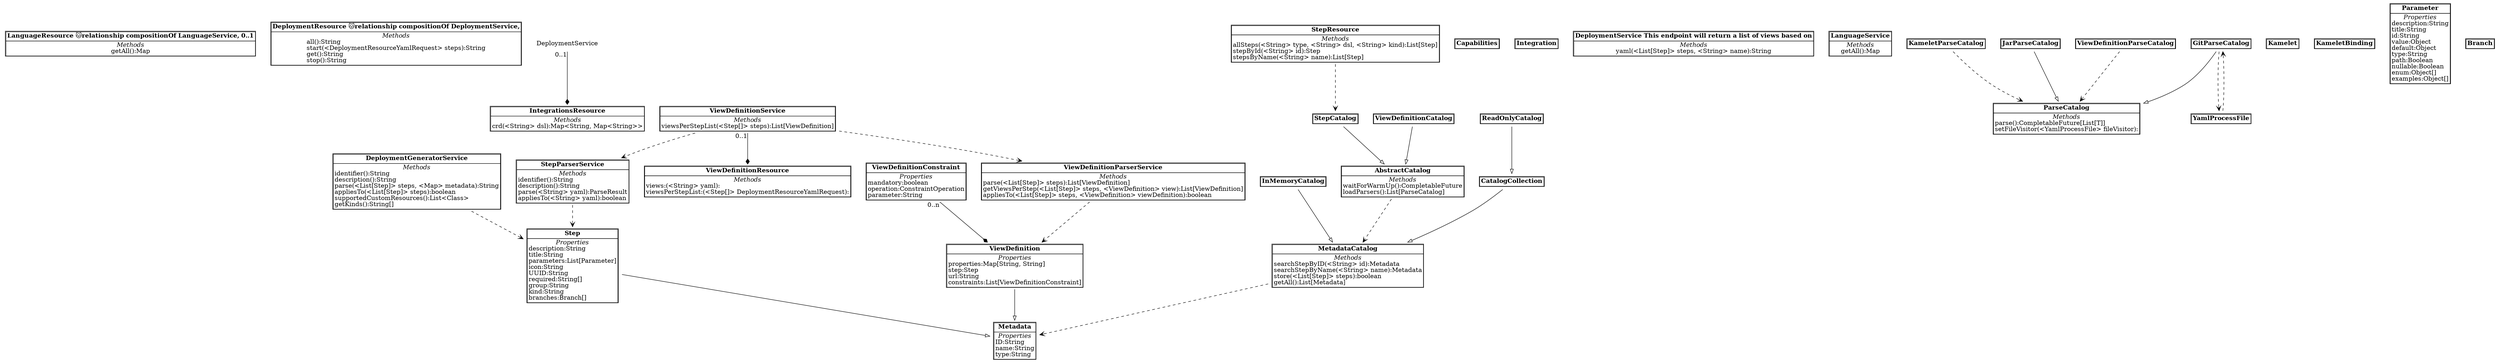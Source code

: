 digraph ClassDiagram {
	node [shape=plaintext]
	edge [arrowhead=empty];

"LanguageResource 🐱relationship compositionOf LanguageService, 0..1" [ label = <<TABLE CELLSPACING="0">
	<TR><TD><B>LanguageResource 🐱relationship compositionOf LanguageService, 0..1</B></TD></TR>
	<TR><TD><I>Methods</I><BR/>
getAll():Map
<BR align="left" />

</TD></TR>


</TABLE>>]


"DeploymentResource 🐱relationship compositionOf DeploymentService," [ label = <<TABLE CELLSPACING="0">
	<TR><TD><B>DeploymentResource 🐱relationship compositionOf DeploymentService,</B></TD></TR>
	<TR><TD><I>Methods</I><BR/>
all():String
<BR align="left" />
start(&lt;DeploymentResourceYamlRequest&gt; steps):String
<BR align="left" />
get():String
<BR align="left" />
stop():String
<BR align="left" />

</TD></TR>


</TABLE>>]


"IntegrationsResource" [ label = <<TABLE CELLSPACING="0">
	<TR><TD><B>IntegrationsResource</B></TD></TR>
	<TR><TD><I>Methods</I><BR/>
crd(&lt;String&gt; dsl):Map&lt;String, Map&lt;String&gt;&gt;
<BR align="left" />

</TD></TR>


</TABLE>>]


		"DeploymentService" -> "IntegrationsResource" [dir=both; arrowhead=diamond; arrowtail=none
		
		, taillabel="0..1"
		
		]
"StepResource" [ label = <<TABLE CELLSPACING="0">
	<TR><TD><B>StepResource</B></TD></TR>
	<TR><TD><I>Methods</I><BR/>
allSteps(&lt;String&gt; type, &lt;String&gt; dsl, &lt;String&gt; kind):List[Step]
<BR align="left" />
stepById(&lt;String&gt; id):Step
<BR align="left" />
stepsByName(&lt;String&gt; name):List[Step]
<BR align="left" />

</TD></TR>


</TABLE>>]


		"StepResource" -> "StepCatalog" [
		arrowhead=open, style=dashed
		
		
		
		]
"ViewDefinitionResource" [ label = <<TABLE CELLSPACING="0">
	<TR><TD><B>ViewDefinitionResource</B></TD></TR>
	<TR><TD><I>Methods</I><BR/>
views:(&lt;String&gt; yaml):
<BR align="left" />
viewsPerStepList:(&lt;Step[]&gt; DeploymentResourceYamlRequest):
<BR align="left" />

</TD></TR>


</TABLE>>]


		"ViewDefinitionService" -> "ViewDefinitionResource" [dir=both; arrowhead=diamond; arrowtail=none
		
		, taillabel="0..1"
		
		]
"Capabilities" [ label = <<TABLE CELLSPACING="0">
	<TR><TD><B>Capabilities</B></TD></TR>
	
</TABLE>>]


"Integration" [ label = <<TABLE CELLSPACING="0">
	<TR><TD><B>Integration</B></TD></TR>
	
</TABLE>>]


"DeploymentService This endpoint will return a list of views based on" [ label = <<TABLE CELLSPACING="0">
	<TR><TD><B>DeploymentService This endpoint will return a list of views based on</B></TD></TR>
	<TR><TD><I>Methods</I><BR/>
yaml(&lt;List[Step]&gt; steps, &lt;String&gt; name):String
<BR align="left" />

</TD></TR>


</TABLE>>]


"LanguageService" [ label = <<TABLE CELLSPACING="0">
	<TR><TD><B>LanguageService</B></TD></TR>
	<TR><TD><I>Methods</I><BR/>
getAll():Map
<BR align="left" />

</TD></TR>


</TABLE>>]


"ViewDefinitionService" [ label = <<TABLE CELLSPACING="0">
	<TR><TD><B>ViewDefinitionService</B></TD></TR>
	<TR><TD><I>Methods</I><BR/>
viewsPerStepList(&lt;Step[]&gt; steps):List[ViewDefinition]
<BR align="left" />

</TD></TR>


</TABLE>>]


		"ViewDefinitionService" -> "StepParserService" [
		arrowhead=open, style=dashed
		
		
		
		]
		"ViewDefinitionService" -> "ViewDefinitionParserService" [
		arrowhead=open, style=dashed
		
		
		
		]
"AbstractCatalog" [ label = <<TABLE CELLSPACING="0">
	<TR><TD><B>AbstractCatalog</B></TD></TR>
	<TR><TD><I>Methods</I><BR/>
waitForWarmUp():CompletableFuture
<BR align="left" />
loadParsers():List[ParseCatalog]
<BR align="left" />

</TD></TR>


</TABLE>>]


		"AbstractCatalog" -> "MetadataCatalog" [
		arrowhead=open, style=dashed
		
		
		
		]
"StepCatalog" [ label = <<TABLE CELLSPACING="0">
	<TR><TD><B>StepCatalog</B></TD></TR>
	
</TABLE>>]

	"StepCatalog" -> "AbstractCatalog"

"ViewDefinitionCatalog" [ label = <<TABLE CELLSPACING="0">
	<TR><TD><B>ViewDefinitionCatalog</B></TD></TR>
	
</TABLE>>]

	"ViewDefinitionCatalog" -> "AbstractCatalog"

"KameletParseCatalog" [ label = <<TABLE CELLSPACING="0">
	<TR><TD><B>KameletParseCatalog</B></TD></TR>
	
</TABLE>>]


		"KameletParseCatalog" -> "ParseCatalog" [
		arrowhead=open, style=dashed
		
		
		
		]
"Kamelet" [ label = <<TABLE CELLSPACING="0">
	<TR><TD><B>Kamelet</B></TD></TR>
	
</TABLE>>]


"KameletBinding" [ label = <<TABLE CELLSPACING="0">
	<TR><TD><B>KameletBinding</B></TD></TR>
	
</TABLE>>]


"MetadataCatalog" [ label = <<TABLE CELLSPACING="0">
	<TR><TD><B>MetadataCatalog</B></TD></TR>
	<TR><TD><I>Methods</I><BR/>
searchStepByID(&lt;String&gt; id):Metadata
<BR align="left" />
searchStepByName(&lt;String&gt; name):Metadata
<BR align="left" />
store(&lt;List[Step]&gt; steps):boolean
<BR align="left" />
getAll():List[Metadata]
<BR align="left" />

</TD></TR>


</TABLE>>]


		"MetadataCatalog" -> "Metadata" [
		arrowhead=open, style=dashed
		
		
		
		]
"ParseCatalog" [ label = <<TABLE CELLSPACING="0">
	<TR><TD><B>ParseCatalog</B></TD></TR>
	<TR><TD><I>Methods</I><BR/>
parse():CompletableFuture[List[T]]
<BR align="left" />
setFileVisitor(&lt;YamlProcessFile&gt; fileVisitor):
<BR align="left" />

</TD></TR>


</TABLE>>]


"CatalogCollection" [ label = <<TABLE CELLSPACING="0">
	<TR><TD><B>CatalogCollection</B></TD></TR>
	
</TABLE>>]

	"CatalogCollection" -> "MetadataCatalog"

"InMemoryCatalog" [ label = <<TABLE CELLSPACING="0">
	<TR><TD><B>InMemoryCatalog</B></TD></TR>
	
</TABLE>>]

	"InMemoryCatalog" -> "MetadataCatalog"

"ReadOnlyCatalog" [ label = <<TABLE CELLSPACING="0">
	<TR><TD><B>ReadOnlyCatalog</B></TD></TR>
	
</TABLE>>]

	"ReadOnlyCatalog" -> "CatalogCollection"

"GitParseCatalog" [ label = <<TABLE CELLSPACING="0">
	<TR><TD><B>GitParseCatalog</B></TD></TR>
	
</TABLE>>]

	"GitParseCatalog" -> "ParseCatalog"

		"GitParseCatalog" -> "YamlProcessFile" [
		arrowhead=open, style=dashed
		
		
		
		]
"JarParseCatalog" [ label = <<TABLE CELLSPACING="0">
	<TR><TD><B>JarParseCatalog</B></TD></TR>
	
</TABLE>>]

	"JarParseCatalog" -> "ParseCatalog"

"YamlProcessFile" [ label = <<TABLE CELLSPACING="0">
	<TR><TD><B>YamlProcessFile</B></TD></TR>
	
</TABLE>>]


		"YamlProcessFile" -> "GitParseCatalog" [
		arrowhead=open, style=dashed
		
		
		
		]
"ViewDefinitionParseCatalog" [ label = <<TABLE CELLSPACING="0">
	<TR><TD><B>ViewDefinitionParseCatalog</B></TD></TR>
	
</TABLE>>]


		"ViewDefinitionParseCatalog" -> "ParseCatalog" [
		arrowhead=open, style=dashed
		
		
		
		]
"Metadata" [ label = <<TABLE CELLSPACING="0">
	<TR><TD><B>Metadata</B></TD></TR>
	<TR><TD><I>Properties</I><BR/>
ID:String<BR align="left" />name:String<BR align="left" />type:String<BR align="left" />

</TD></TR>


</TABLE>>]


"Parameter" [ label = <<TABLE CELLSPACING="0">
	<TR><TD><B>Parameter</B></TD></TR>
	<TR><TD><I>Properties</I><BR/>
description:String<BR align="left" />title:String<BR align="left" />id:String<BR align="left" />value:Object<BR align="left" />default:Object<BR align="left" />type:String<BR align="left" />path:Boolean<BR align="left" />nullable:Boolean<BR align="left" />enum:Object[]<BR align="left" />examples:Object[]<BR align="left" />

</TD></TR>


</TABLE>>]


"Branch" [ label = <<TABLE CELLSPACING="0">
	<TR><TD><B>Branch</B></TD></TR>
	
</TABLE>>]


"Step" [ label = <<TABLE CELLSPACING="0">
	<TR><TD><B>Step</B></TD></TR>
	<TR><TD><I>Properties</I><BR/>
description:String<BR align="left" />title:String<BR align="left" />parameters:List[Parameter]<BR align="left" />icon:String<BR align="left" />UUID:String<BR align="left" />required:String[]<BR align="left" />group:String<BR align="left" />kind:String<BR align="left" />branches:Branch[]<BR align="left" />

</TD></TR>


</TABLE>>]

	"Step" -> "Metadata"

"ViewDefinition" [ label = <<TABLE CELLSPACING="0">
	<TR><TD><B>ViewDefinition</B></TD></TR>
	<TR><TD><I>Properties</I><BR/>
properties:Map[String, String]<BR align="left" />step:Step<BR align="left" />url:String<BR align="left" />constraints:List[ViewDefinitionConstraint]<BR align="left" />

</TD></TR>


</TABLE>>]

	"ViewDefinition" -> "Metadata"

		"ViewDefinitionConstraint" -> "ViewDefinition" [dir=both; arrowhead=diamond; arrowtail=none
		
		, taillabel="0..n"
		
		]
"ViewDefinitionConstraint" [ label = <<TABLE CELLSPACING="0">
	<TR><TD><B>ViewDefinitionConstraint</B></TD></TR>
	<TR><TD><I>Properties</I><BR/>
mandatory:boolean<BR align="left" />operation:ConstraintOperation<BR align="left" />parameter:String<BR align="left" />

</TD></TR>


</TABLE>>]


"DeploymentGeneratorService" [ label = <<TABLE CELLSPACING="0">
	<TR><TD><B>DeploymentGeneratorService</B></TD></TR>
	<TR><TD><I>Methods</I><BR/>
identifier():String
<BR align="left" />
description():String
<BR align="left" />
parse(&lt;List[Step]&gt; steps, &lt;Map&gt; metadata):String
<BR align="left" />
appliesTo(&lt;List[Step]&gt; steps):boolean
<BR align="left" />
supportedCustomResources():List&lt;Class&gt;
<BR align="left" />
getKinds():String[]
<BR align="left" />

</TD></TR>


</TABLE>>]


		"DeploymentGeneratorService" -> "Step" [
		arrowhead=open, style=dashed
		
		
		
		]
"StepParserService" [ label = <<TABLE CELLSPACING="0">
	<TR><TD><B>StepParserService</B></TD></TR>
	<TR><TD><I>Methods</I><BR/>
identifier():String
<BR align="left" />
description():String
<BR align="left" />
parse(&lt;String&gt; yaml):ParseResult
<BR align="left" />
appliesTo(&lt;String&gt; yaml):boolean
<BR align="left" />

</TD></TR>


</TABLE>>]


		"StepParserService" -> "Step" [
		arrowhead=open, style=dashed
		
		
		
		]
"ViewDefinitionParserService" [ label = <<TABLE CELLSPACING="0">
	<TR><TD><B>ViewDefinitionParserService</B></TD></TR>
	<TR><TD><I>Methods</I><BR/>
parse(&lt;List[Step]&gt; steps):List[ViewDefinition]
<BR align="left" />
getViewsPerStep(&lt;List[Step]&gt; steps, &lt;ViewDefinition&gt; view):List[ViewDefinition]
<BR align="left" />
appliesTo(&lt;List[Step]&gt; steps, &lt;ViewDefinition&gt; viewDefinition):boolean
<BR align="left" />

</TD></TR>


</TABLE>>]


		"ViewDefinitionParserService" -> "ViewDefinition" [
		arrowhead=open, style=dashed
		
		
		
		]


}

